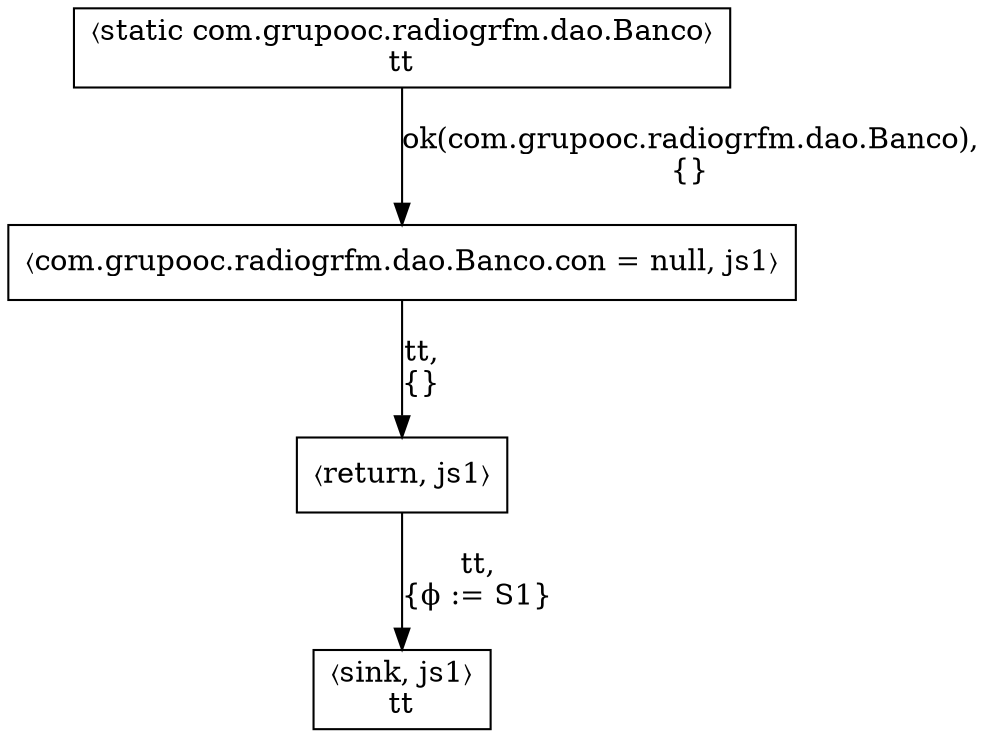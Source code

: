 digraph G {
  node [shape=box, ];
  "pc-1_js1" [label="〈static com.grupooc.radiogrfm.dao.Banco〉\n\
tt", ];
  "pc0_js1" [label="〈com.grupooc.radiogrfm.dao.Banco.con = null, js1〉", ];
  "pc1_js1" [label="〈return, js1〉", ];
  "pc2_js1" [label="〈sink, js1〉\n\
tt", ];
  
  
  "pc-1_js1" -> "pc0_js1" [label="ok(com.grupooc.radiogrfm.dao.Banco),\n\
{}",
                           ];
  "pc0_js1" -> "pc1_js1" [label="tt,\n\
{}", ];
  "pc1_js1" -> "pc2_js1" [label="tt,\n\
{ϕ := S1}", ];
  
  }